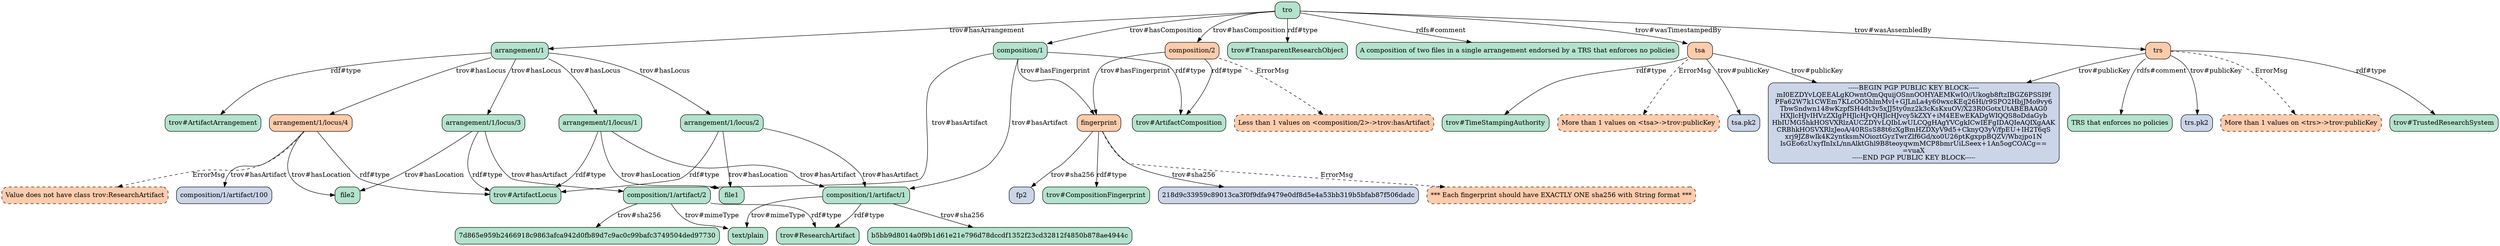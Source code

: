 strict digraph "" {
	"arrangement/1/locus/1"	[fillcolor="#b3e2cd",
		shape=box,
		style="filled, rounded"];
	"trov#ArtifactLocus"	[fillcolor="#b3e2cd",
		shape=box,
		style="filled, rounded"];
	"arrangement/1/locus/1" -> "trov#ArtifactLocus"	[label="rdf#type"];
	"composition/1/artifact/1"	[fillcolor="#b3e2cd",
		shape=box,
		style="filled, rounded"];
	"arrangement/1/locus/1" -> "composition/1/artifact/1"	[label="trov#hasArtifact"];
	file1	[fillcolor="#b3e2cd",
		shape=box,
		style="filled, rounded"];
	"arrangement/1/locus/1" -> file1	[label="trov#hasLocation"];
	"arrangement/1/locus/2"	[fillcolor="#b3e2cd",
		shape=box,
		style="filled, rounded"];
	"arrangement/1/locus/2" -> "trov#ArtifactLocus"	[label="rdf#type"];
	"arrangement/1/locus/2" -> "composition/1/artifact/1"	[label="trov#hasArtifact"];
	"arrangement/1/locus/2" -> file1	[label="trov#hasLocation"];
	tro	[fillcolor="#b3e2cd",
		shape=box,
		style="filled, rounded"];
	"trov#TransparentResearchObject"	[fillcolor="#b3e2cd",
		shape=box,
		style="filled, rounded"];
	tro -> "trov#TransparentResearchObject"	[label="rdf#type"];
	"A composition of two files in a single arrangement endorsed by a TRS that enforces no policies"	[fillcolor="#b3e2cd",
		shape=box,
		style="filled, rounded"];
	tro -> "A composition of two files in a single arrangement endorsed by a TRS that enforces no policies"	[label="rdfs#comment"];
	"composition/1"	[fillcolor="#b3e2cd",
		shape=box,
		style="filled, rounded"];
	tro -> "composition/1"	[label="trov#hasComposition"];
	trs	[fillcolor="#fdccac",
		shape=box,
		style="filled, rounded"];
	tro -> trs	[label="trov#wasAssembledBy"];
	"arrangement/1"	[fillcolor="#b3e2cd",
		shape=box,
		style="filled, rounded"];
	tro -> "arrangement/1"	[label="trov#hasArrangement"];
	tsa	[fillcolor="#fdccac",
		shape=box,
		style="filled, rounded"];
	tro -> tsa	[label="trov#wasTimestampedBy"];
	"composition/2"	[fillcolor="#fdccac",
		shape=box,
		style="filled, rounded"];
	tro -> "composition/2"	[label="trov#hasComposition"];
	fingerprint	[fillcolor="#fdccac",
		shape=box,
		style="filled, rounded"];
	fp2	[fillcolor="#cbd5e8",
		shape=box,
		style="filled, rounded"];
	fingerprint -> fp2	[label="trov#sha256"];
	"trov#CompositionFingerprint"	[fillcolor="#b3e2cd",
		shape=box,
		style="filled, rounded"];
	fingerprint -> "trov#CompositionFingerprint"	[label="rdf#type"];
	"218d9c33959c89013ca3f0f9dfa9479e0df8d5e4a53bb319b5bfab87f506dadc"	[fillcolor="#cbd5e8",
		shape=box,
		style="filled, rounded"];
	fingerprint -> "218d9c33959c89013ca3f0f9dfa9479e0df8d5e4a53bb319b5bfab87f506dadc"	[label="trov#sha256"];
	"*** Each fingerprint should have EXACTLY ONE sha256 with String format ***"	[fillcolor="#fdccac",
		shape=box,
		style="filled, rounded, dashed"];
	fingerprint -> "*** Each fingerprint should have EXACTLY ONE sha256 with String format ***"	[label=ErrorMsg,
		style=dashed];
	"composition/1" -> fingerprint	[label="trov#hasFingerprint"];
	"composition/1" -> "composition/1/artifact/1"	[label="trov#hasArtifact"];
	"composition/1/artifact/2"	[fillcolor="#b3e2cd",
		shape=box,
		style="filled, rounded"];
	"composition/1" -> "composition/1/artifact/2"	[label="trov#hasArtifact"];
	"trov#ArtifactComposition"	[fillcolor="#b3e2cd",
		shape=box,
		style="filled, rounded"];
	"composition/1" -> "trov#ArtifactComposition"	[label="rdf#type"];
	"text/plain"	[fillcolor="#b3e2cd",
		shape=box,
		style="filled, rounded"];
	"composition/1/artifact/1" -> "text/plain"	[label="trov#mimeType"];
	"trov#ResearchArtifact"	[fillcolor="#b3e2cd",
		shape=box,
		style="filled, rounded"];
	"composition/1/artifact/1" -> "trov#ResearchArtifact"	[label="rdf#type"];
	b5bb9d8014a0f9b1d61e21e796d78dccdf1352f23cd32812f4850b878ae4944c	[fillcolor="#b3e2cd",
		shape=box,
		style="filled, rounded"];
	"composition/1/artifact/1" -> b5bb9d8014a0f9b1d61e21e796d78dccdf1352f23cd32812f4850b878ae4944c	[label="trov#sha256"];
	"7d865e959b2466918c9863afca942d0fb89d7c9ac0c99bafc3749504ded97730"	[fillcolor="#b3e2cd",
		shape=box,
		style="filled, rounded"];
	"composition/1/artifact/2" -> "7d865e959b2466918c9863afca942d0fb89d7c9ac0c99bafc3749504ded97730"	[label="trov#sha256"];
	"composition/1/artifact/2" -> "text/plain"	[label="trov#mimeType"];
	"composition/1/artifact/2" -> "trov#ResearchArtifact"	[label="rdf#type"];
	"trov#TrustedResearchSystem"	[fillcolor="#b3e2cd",
		shape=box,
		style="filled, rounded"];
	trs -> "trov#TrustedResearchSystem"	[label="rdf#type"];
	"-----BEGIN PGP PUBLIC KEY BLOCK-----
mI0EZDYvLQEEALgKOwntOmQquijOSnnOOHYAEMKwIO//Ukogb8ftzIBGZ6PSSI9f
PFa62W7k1CWEm7KLcOO5hlmMvI+\
GJLnLa4y60wxcKEq26Hi/r9SPO2HbjJMo9vy6
TbwSndwn148wKzpfSH4dt3v5xJJ5ty0nz2k3cKsKxuOV/X23R0GotxUtABEBAAG0
HXJlcHJvIHVzZXIgPHJlcHJvQHJlcHJvcy5kZXY+\
iM4EEwEKADgWIQQS8oDdaGyb
HbIUMG5hkHOSVXRlzAUCZDYvLQIbLwULCQgHAgYVCgkICwIEFgIDAQIeAQIXgAAK
CRBhkHOSVXRlzJeoA/40RSsS88t6zXgBmHZDXyV9d5+\
CknyQ3yV/fpEU+IH2T6qS
xrj9JZ8wIk4K2yntksmNOioztGyzTwrZlf6Gd/xo0U26ptKgxppBQZV/Wbzjpo1N
IsGEo6zUxyfInIxL/nnAlktGhl9B8teoyqwmMCP8bmrUiLSeex+\
1An5ogCOACg==
=vuaX
-----END PGP PUBLIC KEY BLOCK-----
"	[fillcolor="#cbd5e8",
		shape=box,
		style="filled, rounded"];
	trs -> "-----BEGIN PGP PUBLIC KEY BLOCK-----
mI0EZDYvLQEEALgKOwntOmQquijOSnnOOHYAEMKwIO//Ukogb8ftzIBGZ6PSSI9f
PFa62W7k1CWEm7KLcOO5hlmMvI+\
GJLnLa4y60wxcKEq26Hi/r9SPO2HbjJMo9vy6
TbwSndwn148wKzpfSH4dt3v5xJJ5ty0nz2k3cKsKxuOV/X23R0GotxUtABEBAAG0
HXJlcHJvIHVzZXIgPHJlcHJvQHJlcHJvcy5kZXY+\
iM4EEwEKADgWIQQS8oDdaGyb
HbIUMG5hkHOSVXRlzAUCZDYvLQIbLwULCQgHAgYVCgkICwIEFgIDAQIeAQIXgAAK
CRBhkHOSVXRlzJeoA/40RSsS88t6zXgBmHZDXyV9d5+\
CknyQ3yV/fpEU+IH2T6qS
xrj9JZ8wIk4K2yntksmNOioztGyzTwrZlf6Gd/xo0U26ptKgxppBQZV/Wbzjpo1N
IsGEo6zUxyfInIxL/nnAlktGhl9B8teoyqwmMCP8bmrUiLSeex+\
1An5ogCOACg==
=vuaX
-----END PGP PUBLIC KEY BLOCK-----
"	[label="trov#publicKey"];
	"TRS that enforces no policies"	[fillcolor="#b3e2cd",
		shape=box,
		style="filled, rounded"];
	trs -> "TRS that enforces no policies"	[label="rdfs#comment"];
	"trs.pk2"	[fillcolor="#cbd5e8",
		shape=box,
		style="filled, rounded"];
	trs -> "trs.pk2"	[label="trov#publicKey"];
	"More than 1 values on <trs>->trov:publicKey"	[fillcolor="#fdccac",
		shape=box,
		style="filled, rounded, dashed"];
	trs -> "More than 1 values on <trs>->trov:publicKey"	[label=ErrorMsg,
		style=dashed];
	"arrangement/1" -> "arrangement/1/locus/1"	[label="trov#hasLocus"];
	"arrangement/1" -> "arrangement/1/locus/2"	[label="trov#hasLocus"];
	"trov#ArtifactArrangement"	[fillcolor="#b3e2cd",
		shape=box,
		style="filled, rounded"];
	"arrangement/1" -> "trov#ArtifactArrangement"	[label="rdf#type"];
	"arrangement/1/locus/4"	[fillcolor="#fdccac",
		shape=box,
		style="filled, rounded"];
	"arrangement/1" -> "arrangement/1/locus/4"	[label="trov#hasLocus"];
	"arrangement/1/locus/3"	[fillcolor="#b3e2cd",
		shape=box,
		style="filled, rounded"];
	"arrangement/1" -> "arrangement/1/locus/3"	[label="trov#hasLocus"];
	tsa -> "-----BEGIN PGP PUBLIC KEY BLOCK-----
mI0EZDYvLQEEALgKOwntOmQquijOSnnOOHYAEMKwIO//Ukogb8ftzIBGZ6PSSI9f
PFa62W7k1CWEm7KLcOO5hlmMvI+\
GJLnLa4y60wxcKEq26Hi/r9SPO2HbjJMo9vy6
TbwSndwn148wKzpfSH4dt3v5xJJ5ty0nz2k3cKsKxuOV/X23R0GotxUtABEBAAG0
HXJlcHJvIHVzZXIgPHJlcHJvQHJlcHJvcy5kZXY+\
iM4EEwEKADgWIQQS8oDdaGyb
HbIUMG5hkHOSVXRlzAUCZDYvLQIbLwULCQgHAgYVCgkICwIEFgIDAQIeAQIXgAAK
CRBhkHOSVXRlzJeoA/40RSsS88t6zXgBmHZDXyV9d5+\
CknyQ3yV/fpEU+IH2T6qS
xrj9JZ8wIk4K2yntksmNOioztGyzTwrZlf6Gd/xo0U26ptKgxppBQZV/Wbzjpo1N
IsGEo6zUxyfInIxL/nnAlktGhl9B8teoyqwmMCP8bmrUiLSeex+\
1An5ogCOACg==
=vuaX
-----END PGP PUBLIC KEY BLOCK-----
"	[label="trov#publicKey"];
	"tsa.pk2"	[fillcolor="#cbd5e8",
		shape=box,
		style="filled, rounded"];
	tsa -> "tsa.pk2"	[label="trov#publicKey"];
	"trov#TimeStampingAuthority"	[fillcolor="#b3e2cd",
		shape=box,
		style="filled, rounded"];
	tsa -> "trov#TimeStampingAuthority"	[label="rdf#type"];
	"More than 1 values on <tsa>->trov:publicKey"	[fillcolor="#fdccac",
		shape=box,
		style="filled, rounded, dashed"];
	tsa -> "More than 1 values on <tsa>->trov:publicKey"	[label=ErrorMsg,
		style=dashed];
	"arrangement/1/locus/4" -> "trov#ArtifactLocus"	[label="rdf#type"];
	file2	[fillcolor="#b3e2cd",
		shape=box,
		style="filled, rounded"];
	"arrangement/1/locus/4" -> file2	[label="trov#hasLocation"];
	"composition/1/artifact/100"	[fillcolor="#cbd5e8",
		shape=box,
		style="filled, rounded"];
	"arrangement/1/locus/4" -> "composition/1/artifact/100"	[label="trov#hasArtifact"];
	"Value does not have class trov:ResearchArtifact"	[fillcolor="#fdccac",
		shape=box,
		style="filled, rounded, dashed"];
	"arrangement/1/locus/4" -> "Value does not have class trov:ResearchArtifact"	[label=ErrorMsg,
		style=dashed];
	"composition/2" -> fingerprint	[label="trov#hasFingerprint"];
	"composition/2" -> "trov#ArtifactComposition"	[label="rdf#type"];
	"Less than 1 values on <composition/2>->trov:hasArtifact"	[fillcolor="#fdccac",
		shape=box,
		style="filled, rounded, dashed"];
	"composition/2" -> "Less than 1 values on <composition/2>->trov:hasArtifact"	[label=ErrorMsg,
		style=dashed];
	"arrangement/1/locus/3" -> "trov#ArtifactLocus"	[label="rdf#type"];
	"arrangement/1/locus/3" -> "composition/1/artifact/2"	[label="trov#hasArtifact"];
	"arrangement/1/locus/3" -> file2	[label="trov#hasLocation"];
}
